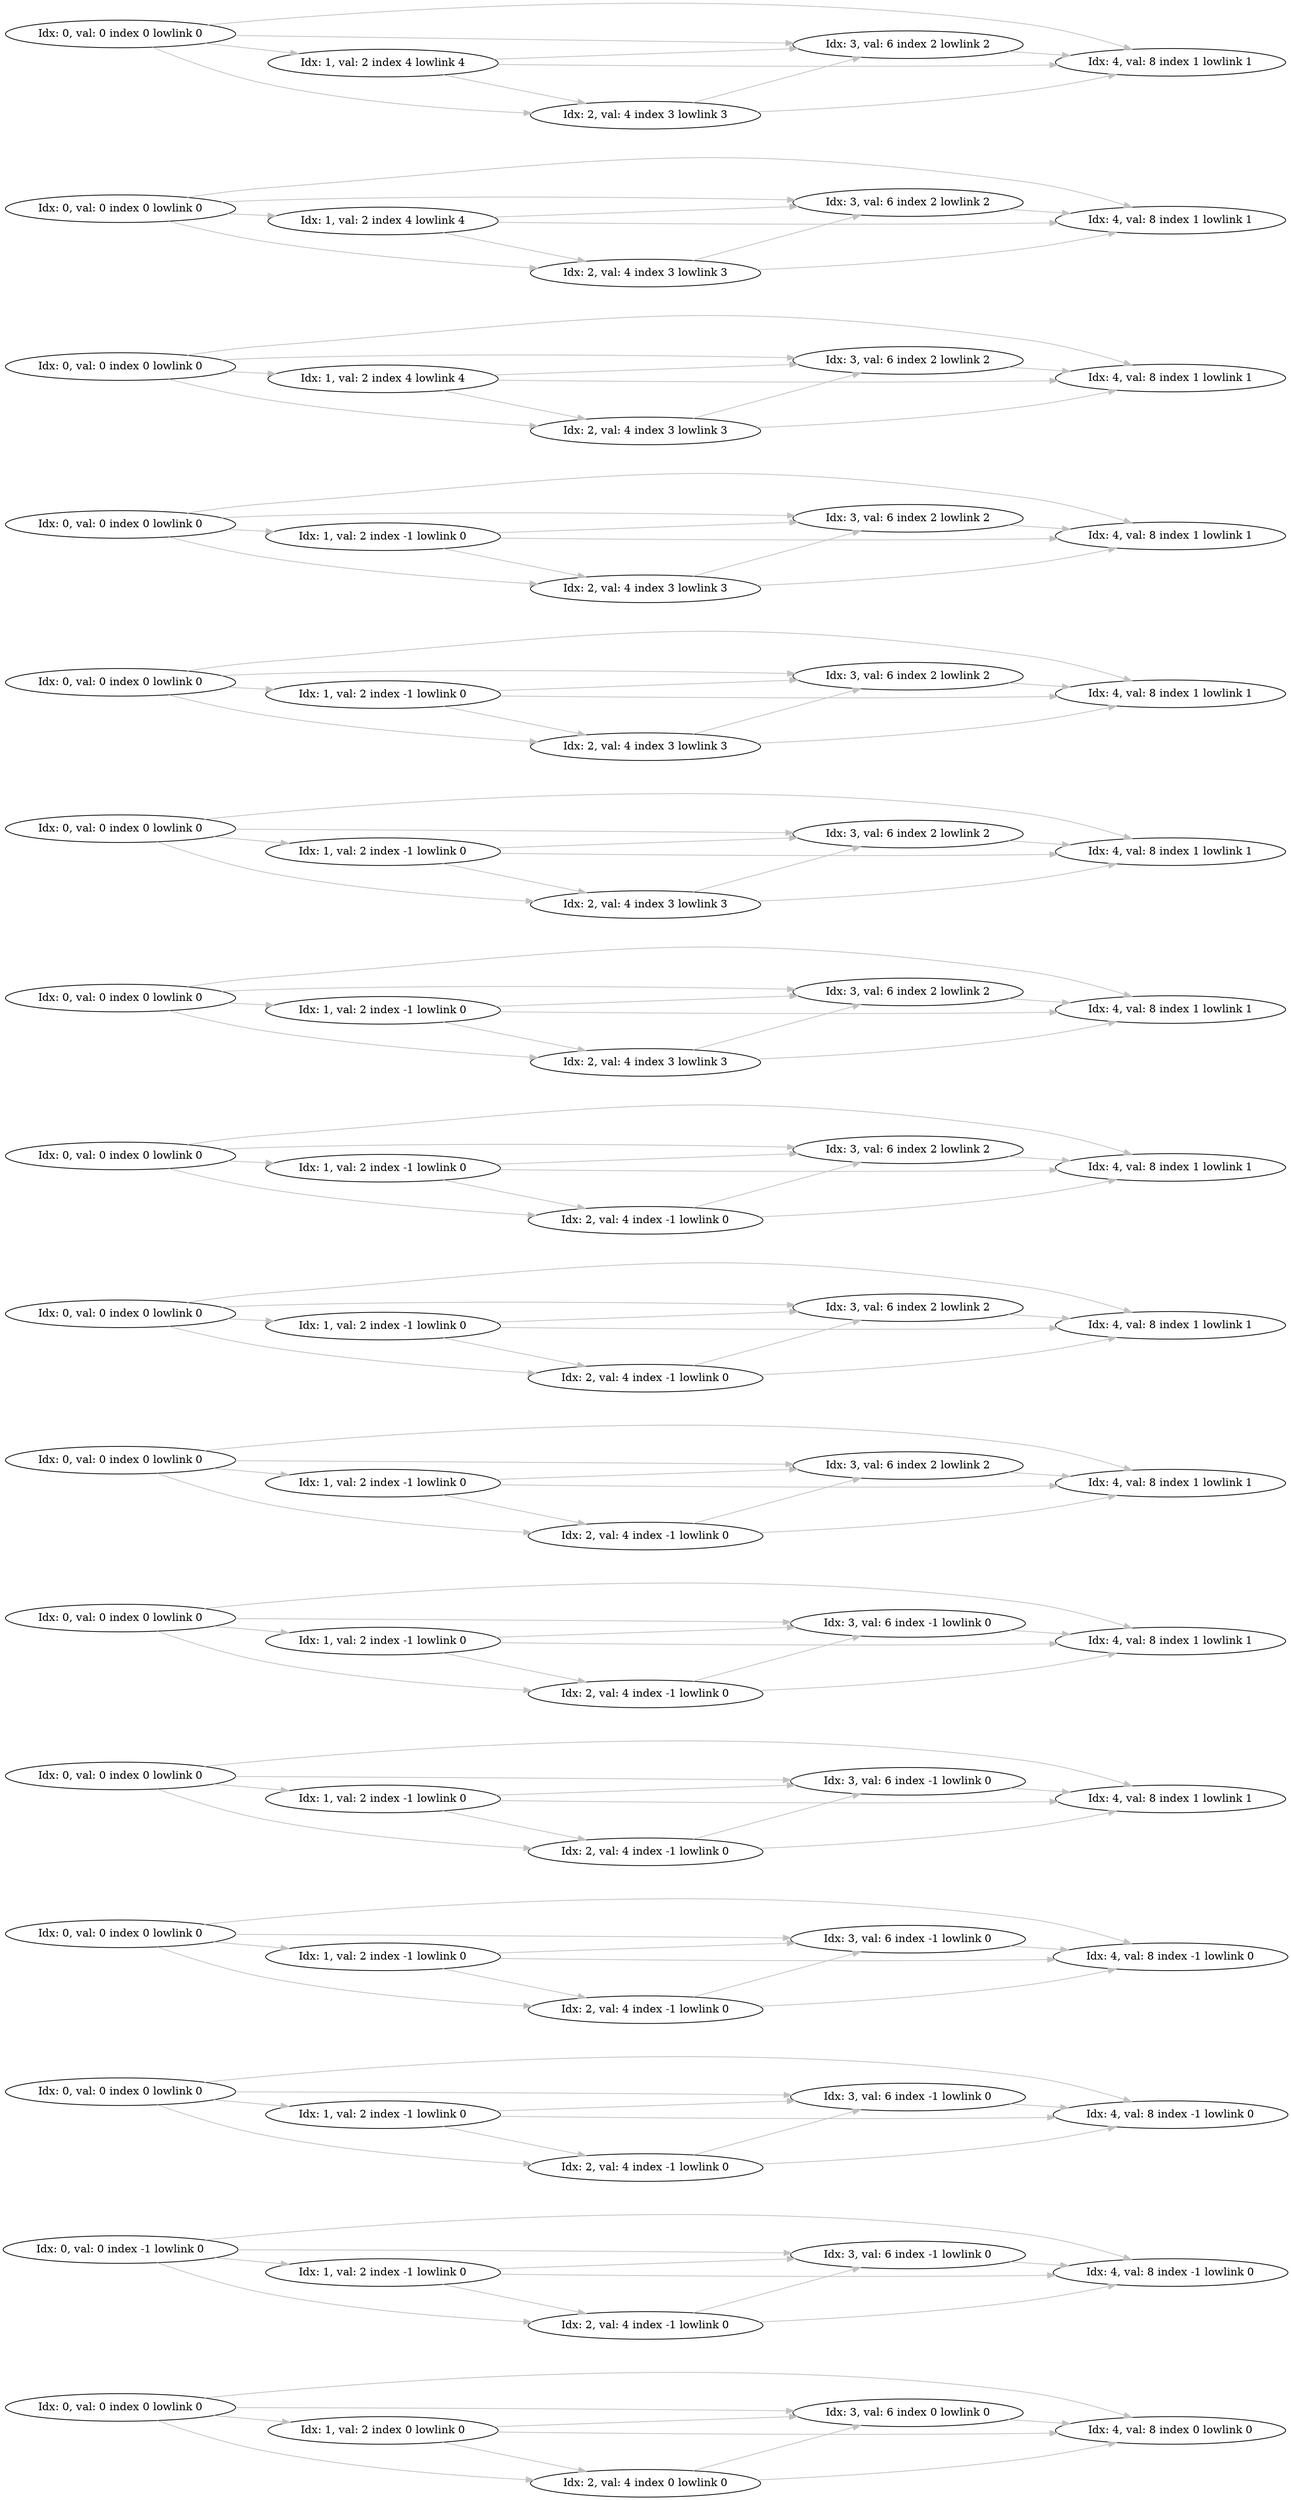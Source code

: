 digraph g
{ 
node [shape=none]
rankdir="LR"
node_0_0
[ shape = oval; label = "Idx: 0, val: 0 index 0 lowlink 0" ];
node_0_0 -> node_4_0 [  color=gray ]
node_0_0 -> node_3_0 [  color=gray ]
node_0_0 -> node_2_0 [  color=gray ]
node_0_0 -> node_1_0 [  color=gray ]
node_1_0
[ shape = oval; label = "Idx: 1, val: 2 index 0 lowlink 0" ];
node_1_0 -> node_4_0 [  color=gray ]
node_1_0 -> node_3_0 [  color=gray ]
node_1_0 -> node_2_0 [  color=gray ]
node_2_0
[ shape = oval; label = "Idx: 2, val: 4 index 0 lowlink 0" ];
node_2_0 -> node_4_0 [  color=gray ]
node_2_0 -> node_3_0 [  color=gray ]
node_3_0
[ shape = oval; label = "Idx: 3, val: 6 index 0 lowlink 0" ];
node_3_0 -> node_4_0 [  color=gray ]
node_4_0
[ shape = oval; label = "Idx: 4, val: 8 index 0 lowlink 0" ];
node_0_1
[ shape = oval; label = "Idx: 0, val: 0 index -1 lowlink 0" ];
node_0_1 -> node_4_1 [  color=gray ]
node_0_1 -> node_3_1 [  color=gray ]
node_0_1 -> node_2_1 [  color=gray ]
node_0_1 -> node_1_1 [  color=gray ]
node_1_1
[ shape = oval; label = "Idx: 1, val: 2 index -1 lowlink 0" ];
node_1_1 -> node_4_1 [  color=gray ]
node_1_1 -> node_3_1 [  color=gray ]
node_1_1 -> node_2_1 [  color=gray ]
node_2_1
[ shape = oval; label = "Idx: 2, val: 4 index -1 lowlink 0" ];
node_2_1 -> node_4_1 [  color=gray ]
node_2_1 -> node_3_1 [  color=gray ]
node_3_1
[ shape = oval; label = "Idx: 3, val: 6 index -1 lowlink 0" ];
node_3_1 -> node_4_1 [  color=gray ]
node_4_1
[ shape = oval; label = "Idx: 4, val: 8 index -1 lowlink 0" ];
node_0_2
[ shape = oval; label = "Idx: 0, val: 0 index 0 lowlink 0" ];
node_0_2 -> node_4_2 [  color=gray ]
node_0_2 -> node_3_2 [  color=gray ]
node_0_2 -> node_2_2 [  color=gray ]
node_0_2 -> node_1_2 [  color=gray ]
node_1_2
[ shape = oval; label = "Idx: 1, val: 2 index -1 lowlink 0" ];
node_1_2 -> node_4_2 [  color=gray ]
node_1_2 -> node_3_2 [  color=gray ]
node_1_2 -> node_2_2 [  color=gray ]
node_2_2
[ shape = oval; label = "Idx: 2, val: 4 index -1 lowlink 0" ];
node_2_2 -> node_4_2 [  color=gray ]
node_2_2 -> node_3_2 [  color=gray ]
node_3_2
[ shape = oval; label = "Idx: 3, val: 6 index -1 lowlink 0" ];
node_3_2 -> node_4_2 [  color=gray ]
node_4_2
[ shape = oval; label = "Idx: 4, val: 8 index -1 lowlink 0" ];
node_0_3
[ shape = oval; label = "Idx: 0, val: 0 index 0 lowlink 0" ];
node_0_3 -> node_4_3 [  color=gray ]
node_0_3 -> node_3_3 [  color=gray ]
node_0_3 -> node_2_3 [  color=gray ]
node_0_3 -> node_1_3 [  color=gray ]
node_1_3
[ shape = oval; label = "Idx: 1, val: 2 index -1 lowlink 0" ];
node_1_3 -> node_4_3 [  color=gray ]
node_1_3 -> node_3_3 [  color=gray ]
node_1_3 -> node_2_3 [  color=gray ]
node_2_3
[ shape = oval; label = "Idx: 2, val: 4 index -1 lowlink 0" ];
node_2_3 -> node_4_3 [  color=gray ]
node_2_3 -> node_3_3 [  color=gray ]
node_3_3
[ shape = oval; label = "Idx: 3, val: 6 index -1 lowlink 0" ];
node_3_3 -> node_4_3 [  color=gray ]
node_4_3
[ shape = oval; label = "Idx: 4, val: 8 index -1 lowlink 0" ];
node_0_4
[ shape = oval; label = "Idx: 0, val: 0 index 0 lowlink 0" ];
node_0_4 -> node_4_4 [  color=gray ]
node_0_4 -> node_3_4 [  color=gray ]
node_0_4 -> node_2_4 [  color=gray ]
node_0_4 -> node_1_4 [  color=gray ]
node_1_4
[ shape = oval; label = "Idx: 1, val: 2 index -1 lowlink 0" ];
node_1_4 -> node_4_4 [  color=gray ]
node_1_4 -> node_3_4 [  color=gray ]
node_1_4 -> node_2_4 [  color=gray ]
node_2_4
[ shape = oval; label = "Idx: 2, val: 4 index -1 lowlink 0" ];
node_2_4 -> node_4_4 [  color=gray ]
node_2_4 -> node_3_4 [  color=gray ]
node_3_4
[ shape = oval; label = "Idx: 3, val: 6 index -1 lowlink 0" ];
node_3_4 -> node_4_4 [  color=gray ]
node_4_4
[ shape = oval; label = "Idx: 4, val: 8 index 1 lowlink 1" ];
node_0_5
[ shape = oval; label = "Idx: 0, val: 0 index 0 lowlink 0" ];
node_0_5 -> node_4_5 [  color=gray ]
node_0_5 -> node_3_5 [  color=gray ]
node_0_5 -> node_2_5 [  color=gray ]
node_0_5 -> node_1_5 [  color=gray ]
node_1_5
[ shape = oval; label = "Idx: 1, val: 2 index -1 lowlink 0" ];
node_1_5 -> node_4_5 [  color=gray ]
node_1_5 -> node_3_5 [  color=gray ]
node_1_5 -> node_2_5 [  color=gray ]
node_2_5
[ shape = oval; label = "Idx: 2, val: 4 index -1 lowlink 0" ];
node_2_5 -> node_4_5 [  color=gray ]
node_2_5 -> node_3_5 [  color=gray ]
node_3_5
[ shape = oval; label = "Idx: 3, val: 6 index -1 lowlink 0" ];
node_3_5 -> node_4_5 [  color=gray ]
node_4_5
[ shape = oval; label = "Idx: 4, val: 8 index 1 lowlink 1" ];
node_0_6
[ shape = oval; label = "Idx: 0, val: 0 index 0 lowlink 0" ];
node_0_6 -> node_4_6 [  color=gray ]
node_0_6 -> node_3_6 [  color=gray ]
node_0_6 -> node_2_6 [  color=gray ]
node_0_6 -> node_1_6 [  color=gray ]
node_1_6
[ shape = oval; label = "Idx: 1, val: 2 index -1 lowlink 0" ];
node_1_6 -> node_4_6 [  color=gray ]
node_1_6 -> node_3_6 [  color=gray ]
node_1_6 -> node_2_6 [  color=gray ]
node_2_6
[ shape = oval; label = "Idx: 2, val: 4 index -1 lowlink 0" ];
node_2_6 -> node_4_6 [  color=gray ]
node_2_6 -> node_3_6 [  color=gray ]
node_3_6
[ shape = oval; label = "Idx: 3, val: 6 index 2 lowlink 2" ];
node_3_6 -> node_4_6 [  color=gray ]
node_4_6
[ shape = oval; label = "Idx: 4, val: 8 index 1 lowlink 1" ];
node_0_7
[ shape = oval; label = "Idx: 0, val: 0 index 0 lowlink 0" ];
node_0_7 -> node_4_7 [  color=gray ]
node_0_7 -> node_3_7 [  color=gray ]
node_0_7 -> node_2_7 [  color=gray ]
node_0_7 -> node_1_7 [  color=gray ]
node_1_7
[ shape = oval; label = "Idx: 1, val: 2 index -1 lowlink 0" ];
node_1_7 -> node_4_7 [  color=gray ]
node_1_7 -> node_3_7 [  color=gray ]
node_1_7 -> node_2_7 [  color=gray ]
node_2_7
[ shape = oval; label = "Idx: 2, val: 4 index -1 lowlink 0" ];
node_2_7 -> node_4_7 [  color=gray ]
node_2_7 -> node_3_7 [  color=gray ]
node_3_7
[ shape = oval; label = "Idx: 3, val: 6 index 2 lowlink 2" ];
node_3_7 -> node_4_7 [  color=gray ]
node_4_7
[ shape = oval; label = "Idx: 4, val: 8 index 1 lowlink 1" ];
node_0_8
[ shape = oval; label = "Idx: 0, val: 0 index 0 lowlink 0" ];
node_0_8 -> node_4_8 [  color=gray ]
node_0_8 -> node_3_8 [  color=gray ]
node_0_8 -> node_2_8 [  color=gray ]
node_0_8 -> node_1_8 [  color=gray ]
node_1_8
[ shape = oval; label = "Idx: 1, val: 2 index -1 lowlink 0" ];
node_1_8 -> node_4_8 [  color=gray ]
node_1_8 -> node_3_8 [  color=gray ]
node_1_8 -> node_2_8 [  color=gray ]
node_2_8
[ shape = oval; label = "Idx: 2, val: 4 index -1 lowlink 0" ];
node_2_8 -> node_4_8 [  color=gray ]
node_2_8 -> node_3_8 [  color=gray ]
node_3_8
[ shape = oval; label = "Idx: 3, val: 6 index 2 lowlink 2" ];
node_3_8 -> node_4_8 [  color=gray ]
node_4_8
[ shape = oval; label = "Idx: 4, val: 8 index 1 lowlink 1" ];
node_0_9
[ shape = oval; label = "Idx: 0, val: 0 index 0 lowlink 0" ];
node_0_9 -> node_4_9 [  color=gray ]
node_0_9 -> node_3_9 [  color=gray ]
node_0_9 -> node_2_9 [  color=gray ]
node_0_9 -> node_1_9 [  color=gray ]
node_1_9
[ shape = oval; label = "Idx: 1, val: 2 index -1 lowlink 0" ];
node_1_9 -> node_4_9 [  color=gray ]
node_1_9 -> node_3_9 [  color=gray ]
node_1_9 -> node_2_9 [  color=gray ]
node_2_9
[ shape = oval; label = "Idx: 2, val: 4 index 3 lowlink 3" ];
node_2_9 -> node_4_9 [  color=gray ]
node_2_9 -> node_3_9 [  color=gray ]
node_3_9
[ shape = oval; label = "Idx: 3, val: 6 index 2 lowlink 2" ];
node_3_9 -> node_4_9 [  color=gray ]
node_4_9
[ shape = oval; label = "Idx: 4, val: 8 index 1 lowlink 1" ];
node_0_10
[ shape = oval; label = "Idx: 0, val: 0 index 0 lowlink 0" ];
node_0_10 -> node_4_10 [  color=gray ]
node_0_10 -> node_3_10 [  color=gray ]
node_0_10 -> node_2_10 [  color=gray ]
node_0_10 -> node_1_10 [  color=gray ]
node_1_10
[ shape = oval; label = "Idx: 1, val: 2 index -1 lowlink 0" ];
node_1_10 -> node_4_10 [  color=gray ]
node_1_10 -> node_3_10 [  color=gray ]
node_1_10 -> node_2_10 [  color=gray ]
node_2_10
[ shape = oval; label = "Idx: 2, val: 4 index 3 lowlink 3" ];
node_2_10 -> node_4_10 [  color=gray ]
node_2_10 -> node_3_10 [  color=gray ]
node_3_10
[ shape = oval; label = "Idx: 3, val: 6 index 2 lowlink 2" ];
node_3_10 -> node_4_10 [  color=gray ]
node_4_10
[ shape = oval; label = "Idx: 4, val: 8 index 1 lowlink 1" ];
node_0_11
[ shape = oval; label = "Idx: 0, val: 0 index 0 lowlink 0" ];
node_0_11 -> node_4_11 [  color=gray ]
node_0_11 -> node_3_11 [  color=gray ]
node_0_11 -> node_2_11 [  color=gray ]
node_0_11 -> node_1_11 [  color=gray ]
node_1_11
[ shape = oval; label = "Idx: 1, val: 2 index -1 lowlink 0" ];
node_1_11 -> node_4_11 [  color=gray ]
node_1_11 -> node_3_11 [  color=gray ]
node_1_11 -> node_2_11 [  color=gray ]
node_2_11
[ shape = oval; label = "Idx: 2, val: 4 index 3 lowlink 3" ];
node_2_11 -> node_4_11 [  color=gray ]
node_2_11 -> node_3_11 [  color=gray ]
node_3_11
[ shape = oval; label = "Idx: 3, val: 6 index 2 lowlink 2" ];
node_3_11 -> node_4_11 [  color=gray ]
node_4_11
[ shape = oval; label = "Idx: 4, val: 8 index 1 lowlink 1" ];
node_0_12
[ shape = oval; label = "Idx: 0, val: 0 index 0 lowlink 0" ];
node_0_12 -> node_4_12 [  color=gray ]
node_0_12 -> node_3_12 [  color=gray ]
node_0_12 -> node_2_12 [  color=gray ]
node_0_12 -> node_1_12 [  color=gray ]
node_1_12
[ shape = oval; label = "Idx: 1, val: 2 index -1 lowlink 0" ];
node_1_12 -> node_4_12 [  color=gray ]
node_1_12 -> node_3_12 [  color=gray ]
node_1_12 -> node_2_12 [  color=gray ]
node_2_12
[ shape = oval; label = "Idx: 2, val: 4 index 3 lowlink 3" ];
node_2_12 -> node_4_12 [  color=gray ]
node_2_12 -> node_3_12 [  color=gray ]
node_3_12
[ shape = oval; label = "Idx: 3, val: 6 index 2 lowlink 2" ];
node_3_12 -> node_4_12 [  color=gray ]
node_4_12
[ shape = oval; label = "Idx: 4, val: 8 index 1 lowlink 1" ];
node_0_13
[ shape = oval; label = "Idx: 0, val: 0 index 0 lowlink 0" ];
node_0_13 -> node_4_13 [  color=gray ]
node_0_13 -> node_3_13 [  color=gray ]
node_0_13 -> node_2_13 [  color=gray ]
node_0_13 -> node_1_13 [  color=gray ]
node_1_13
[ shape = oval; label = "Idx: 1, val: 2 index 4 lowlink 4" ];
node_1_13 -> node_4_13 [  color=gray ]
node_1_13 -> node_3_13 [  color=gray ]
node_1_13 -> node_2_13 [  color=gray ]
node_2_13
[ shape = oval; label = "Idx: 2, val: 4 index 3 lowlink 3" ];
node_2_13 -> node_4_13 [  color=gray ]
node_2_13 -> node_3_13 [  color=gray ]
node_3_13
[ shape = oval; label = "Idx: 3, val: 6 index 2 lowlink 2" ];
node_3_13 -> node_4_13 [  color=gray ]
node_4_13
[ shape = oval; label = "Idx: 4, val: 8 index 1 lowlink 1" ];
node_0_14
[ shape = oval; label = "Idx: 0, val: 0 index 0 lowlink 0" ];
node_0_14 -> node_4_14 [  color=gray ]
node_0_14 -> node_3_14 [  color=gray ]
node_0_14 -> node_2_14 [  color=gray ]
node_0_14 -> node_1_14 [  color=gray ]
node_1_14
[ shape = oval; label = "Idx: 1, val: 2 index 4 lowlink 4" ];
node_1_14 -> node_4_14 [  color=gray ]
node_1_14 -> node_3_14 [  color=gray ]
node_1_14 -> node_2_14 [  color=gray ]
node_2_14
[ shape = oval; label = "Idx: 2, val: 4 index 3 lowlink 3" ];
node_2_14 -> node_4_14 [  color=gray ]
node_2_14 -> node_3_14 [  color=gray ]
node_3_14
[ shape = oval; label = "Idx: 3, val: 6 index 2 lowlink 2" ];
node_3_14 -> node_4_14 [  color=gray ]
node_4_14
[ shape = oval; label = "Idx: 4, val: 8 index 1 lowlink 1" ];
node_0_15
[ shape = oval; label = "Idx: 0, val: 0 index 0 lowlink 0" ];
node_0_15 -> node_4_15 [  color=gray ]
node_0_15 -> node_3_15 [  color=gray ]
node_0_15 -> node_2_15 [  color=gray ]
node_0_15 -> node_1_15 [  color=gray ]
node_1_15
[ shape = oval; label = "Idx: 1, val: 2 index 4 lowlink 4" ];
node_1_15 -> node_4_15 [  color=gray ]
node_1_15 -> node_3_15 [  color=gray ]
node_1_15 -> node_2_15 [  color=gray ]
node_2_15
[ shape = oval; label = "Idx: 2, val: 4 index 3 lowlink 3" ];
node_2_15 -> node_4_15 [  color=gray ]
node_2_15 -> node_3_15 [  color=gray ]
node_3_15
[ shape = oval; label = "Idx: 3, val: 6 index 2 lowlink 2" ];
node_3_15 -> node_4_15 [  color=gray ]
node_4_15
[ shape = oval; label = "Idx: 4, val: 8 index 1 lowlink 1" ];
}
